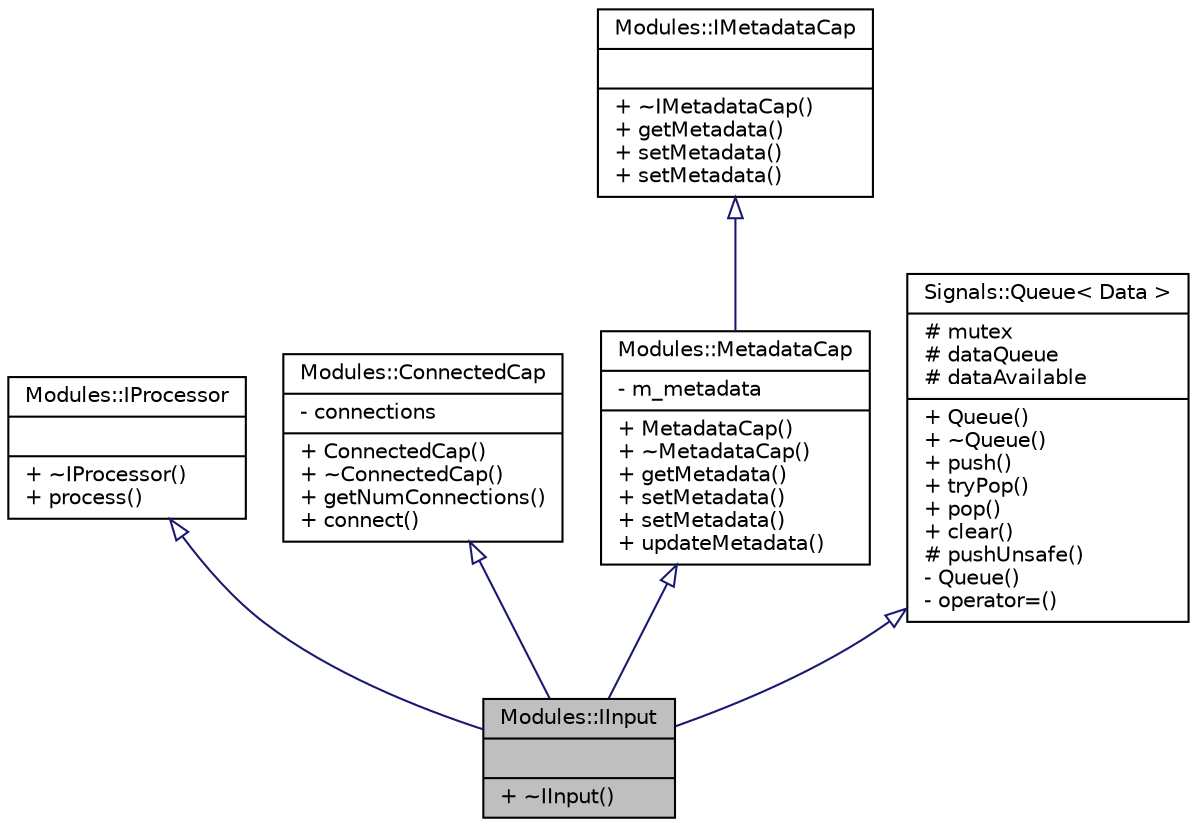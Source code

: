digraph "Modules::IInput"
{
 // INTERACTIVE_SVG=YES
  edge [fontname="Helvetica",fontsize="10",labelfontname="Helvetica",labelfontsize="10"];
  node [fontname="Helvetica",fontsize="10",shape=record];
  Node1 [label="{Modules::IInput\n||+ ~IInput()\l}",height=0.2,width=0.4,color="black", fillcolor="grey75", style="filled", fontcolor="black"];
  Node2 -> Node1 [dir="back",color="midnightblue",fontsize="10",style="solid",arrowtail="onormal",fontname="Helvetica"];
  Node2 [label="{Modules::IProcessor\n||+ ~IProcessor()\l+ process()\l}",height=0.2,width=0.4,color="black", fillcolor="white", style="filled",URL="$struct_modules_1_1_i_processor.html"];
  Node3 -> Node1 [dir="back",color="midnightblue",fontsize="10",style="solid",arrowtail="onormal",fontname="Helvetica"];
  Node3 [label="{Modules::ConnectedCap\n|- connections\l|+ ConnectedCap()\l+ ~ConnectedCap()\l+ getNumConnections()\l+ connect()\l}",height=0.2,width=0.4,color="black", fillcolor="white", style="filled",URL="$class_modules_1_1_connected_cap.html"];
  Node4 -> Node1 [dir="back",color="midnightblue",fontsize="10",style="solid",arrowtail="onormal",fontname="Helvetica"];
  Node4 [label="{Modules::MetadataCap\n|- m_metadata\l|+ MetadataCap()\l+ ~MetadataCap()\l+ getMetadata()\l+ setMetadata()\l+ setMetadata()\l+ updateMetadata()\l}",height=0.2,width=0.4,color="black", fillcolor="white", style="filled",URL="$class_modules_1_1_metadata_cap.html"];
  Node5 -> Node4 [dir="back",color="midnightblue",fontsize="10",style="solid",arrowtail="onormal",fontname="Helvetica"];
  Node5 [label="{Modules::IMetadataCap\n||+ ~IMetadataCap()\l+ getMetadata()\l+ setMetadata()\l+ setMetadata()\l}",height=0.2,width=0.4,color="black", fillcolor="white", style="filled",URL="$struct_modules_1_1_i_metadata_cap.html"];
  Node6 -> Node1 [dir="back",color="midnightblue",fontsize="10",style="solid",arrowtail="onormal",fontname="Helvetica"];
  Node6 [label="{Signals::Queue\< Data \>\n|# mutex\l# dataQueue\l# dataAvailable\l|+ Queue()\l+ ~Queue()\l+ push()\l+ tryPop()\l+ pop()\l+ clear()\l# pushUnsafe()\l- Queue()\l- operator=()\l}",height=0.2,width=0.4,color="black", fillcolor="white", style="filled",URL="$class_signals_1_1_queue.html"];
}
